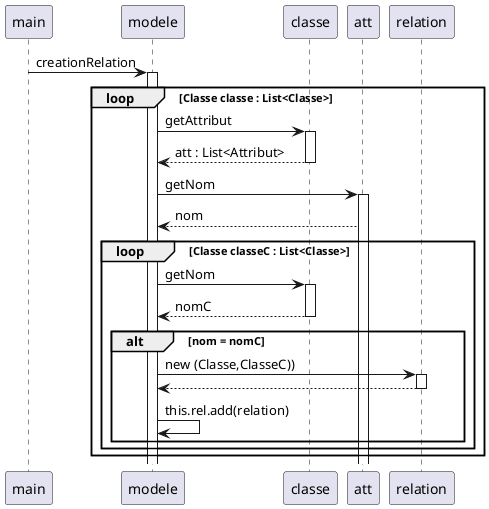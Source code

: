 @startuml
'https://plantuml.com/sequence-diagram

participant main
participant modele
participant classe
participant att
participant relation


main ->modele : creationRelation
activate modele

loop Classe classe : List<Classe>
modele -> classe : getAttribut
activate classe
classe --> modele : att : List<Attribut>
deactivate classe
modele -> att : getNom
activate att
att -->modele : nom
loop Classe classeC : List<Classe>
modele->classe : getNom
activate classe
classe --> modele : nomC
deactivate classe
alt nom = nomC
modele->relation : new (Classe,ClasseC))
activate relation
relation-->modele
deactivate relation
modele->modele: this.rel.add(relation)
end

end

end
@enduml